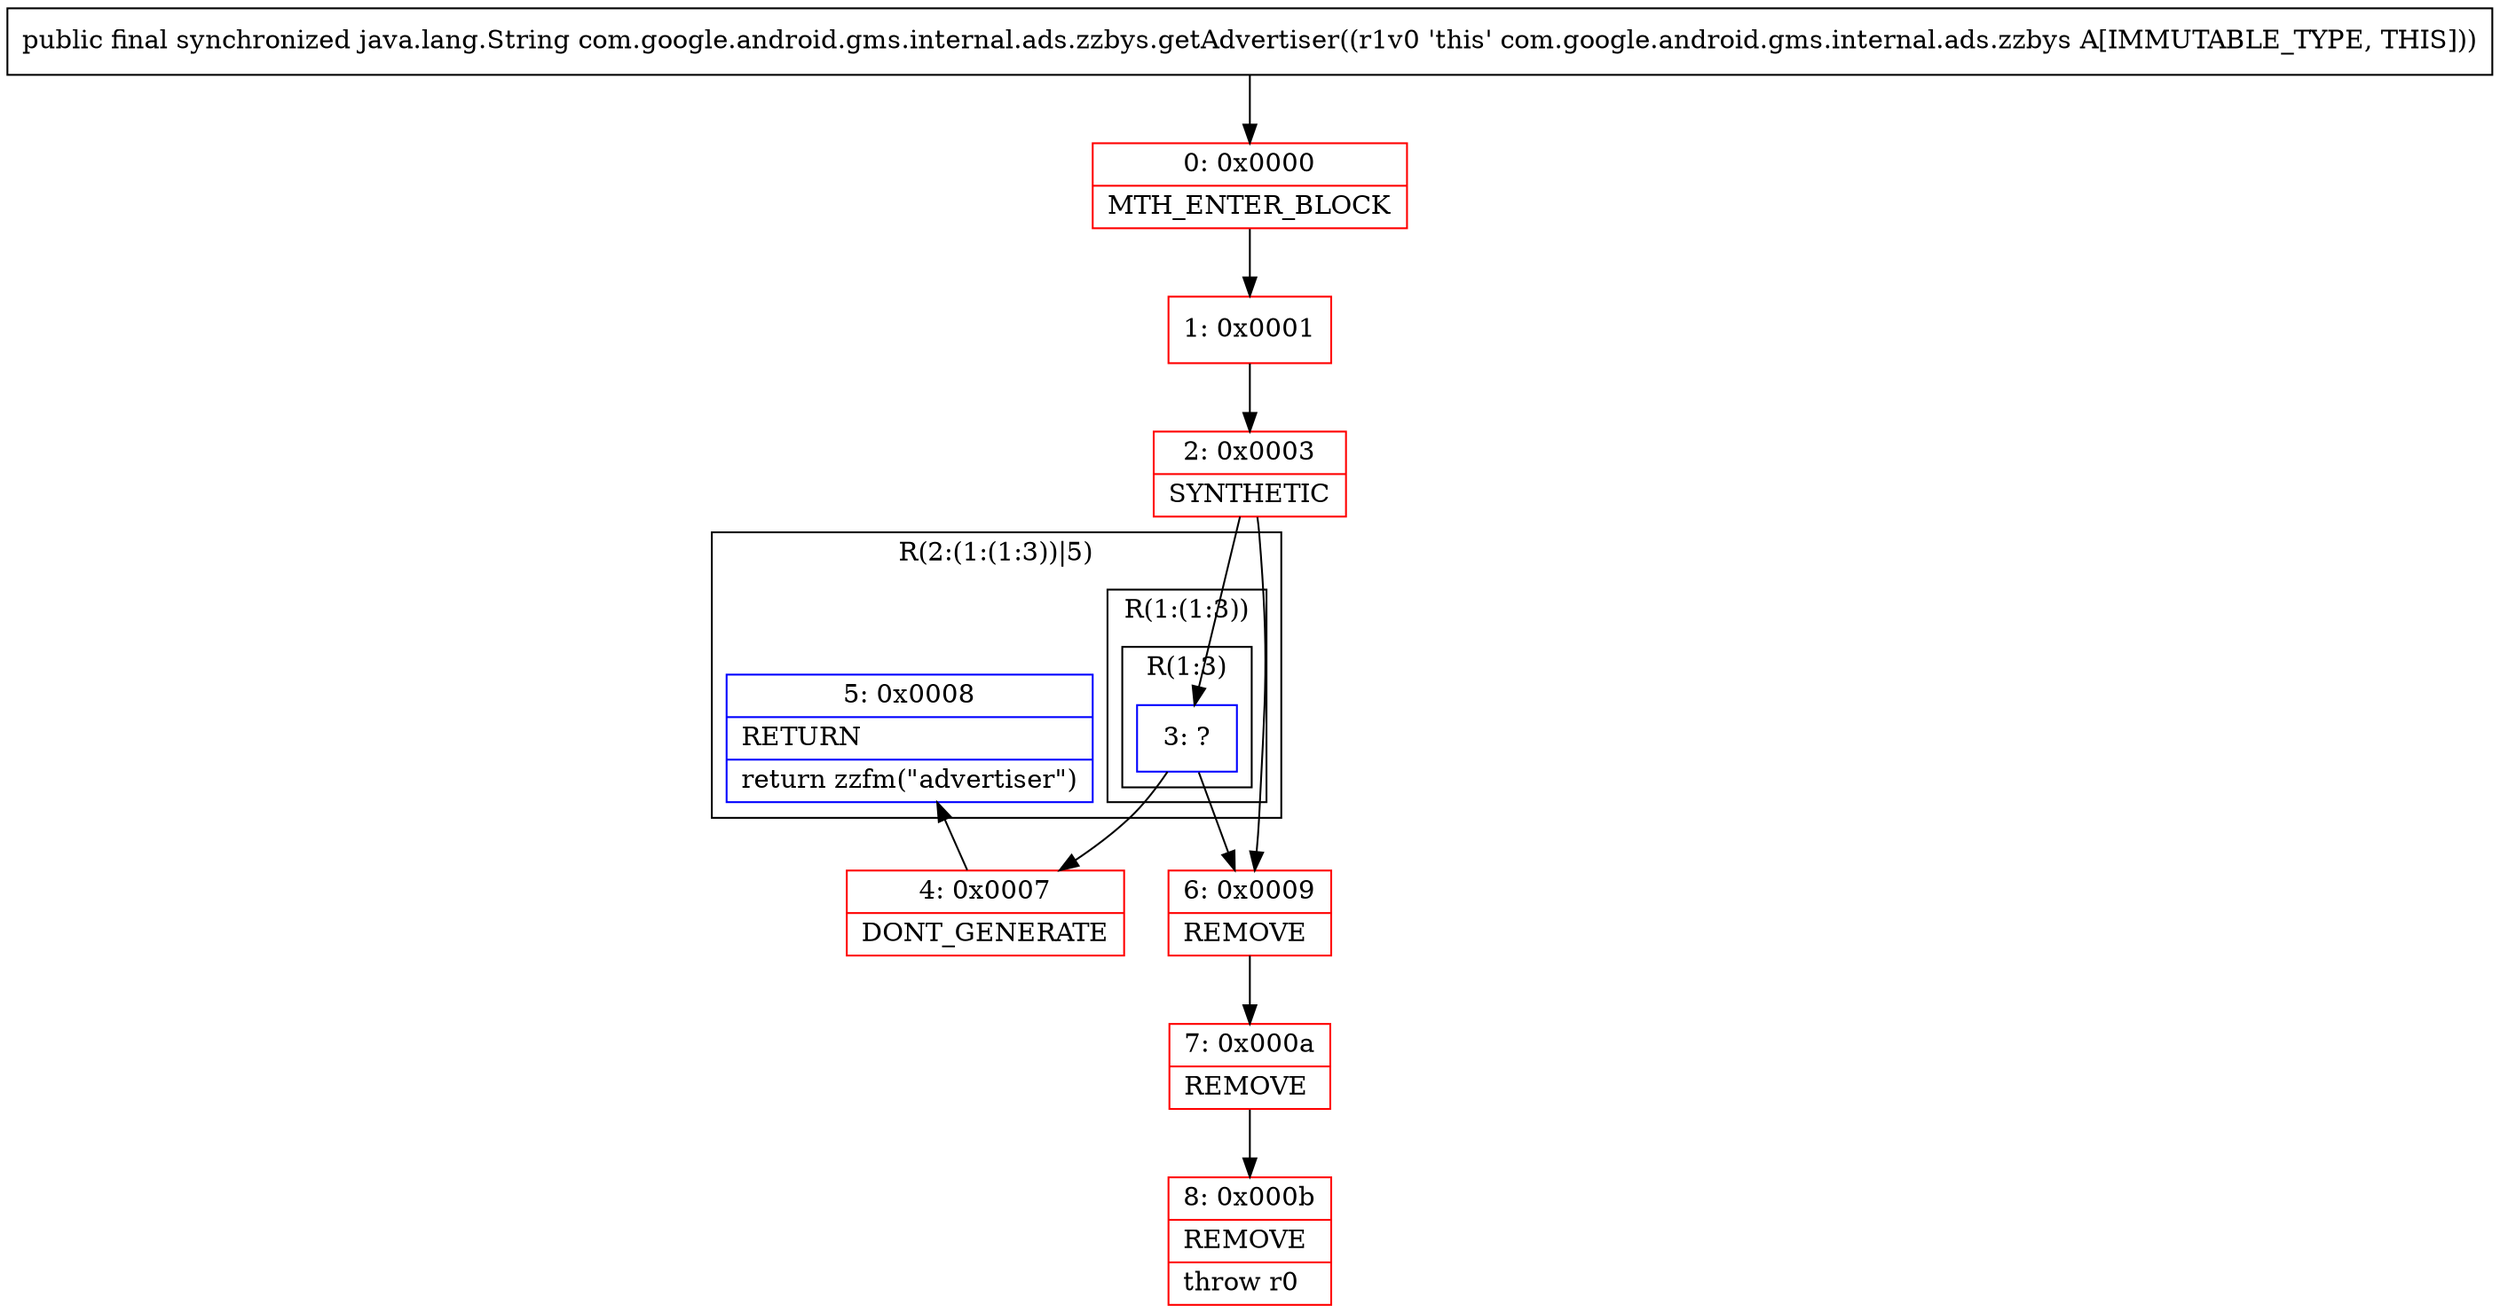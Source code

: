 digraph "CFG forcom.google.android.gms.internal.ads.zzbys.getAdvertiser()Ljava\/lang\/String;" {
subgraph cluster_Region_518535524 {
label = "R(2:(1:(1:3))|5)";
node [shape=record,color=blue];
subgraph cluster_Region_1811074011 {
label = "R(1:(1:3))";
node [shape=record,color=blue];
subgraph cluster_Region_1190956930 {
label = "R(1:3)";
node [shape=record,color=blue];
Node_3 [shape=record,label="{3\:\ ?}"];
}
}
Node_5 [shape=record,label="{5\:\ 0x0008|RETURN\l|return zzfm(\"advertiser\")\l}"];
}
Node_0 [shape=record,color=red,label="{0\:\ 0x0000|MTH_ENTER_BLOCK\l}"];
Node_1 [shape=record,color=red,label="{1\:\ 0x0001}"];
Node_2 [shape=record,color=red,label="{2\:\ 0x0003|SYNTHETIC\l}"];
Node_4 [shape=record,color=red,label="{4\:\ 0x0007|DONT_GENERATE\l}"];
Node_6 [shape=record,color=red,label="{6\:\ 0x0009|REMOVE\l}"];
Node_7 [shape=record,color=red,label="{7\:\ 0x000a|REMOVE\l}"];
Node_8 [shape=record,color=red,label="{8\:\ 0x000b|REMOVE\l|throw r0\l}"];
MethodNode[shape=record,label="{public final synchronized java.lang.String com.google.android.gms.internal.ads.zzbys.getAdvertiser((r1v0 'this' com.google.android.gms.internal.ads.zzbys A[IMMUTABLE_TYPE, THIS])) }"];
MethodNode -> Node_0;
Node_3 -> Node_6;
Node_3 -> Node_4;
Node_0 -> Node_1;
Node_1 -> Node_2;
Node_2 -> Node_3;
Node_2 -> Node_6;
Node_4 -> Node_5;
Node_6 -> Node_7;
Node_7 -> Node_8;
}

